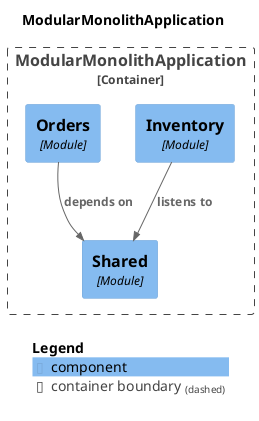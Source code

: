 @startuml
set separator none
title ModularMonolithApplication

top to bottom direction

!include <C4/C4>
!include <C4/C4_Context>
!include <C4/C4_Component>

Container_Boundary("ModularMonolithApplication.ModularMonolithApplication_boundary", "ModularMonolithApplication", $tags="") {
  Component(ModularMonolithApplication.ModularMonolithApplication.Inventory, "Inventory", $techn="Module", $descr="", $tags="", $link="")
  Component(ModularMonolithApplication.ModularMonolithApplication.Orders, "Orders", $techn="Module", $descr="", $tags="", $link="")
  Component(ModularMonolithApplication.ModularMonolithApplication.Shared, "Shared", $techn="Module", $descr="", $tags="", $link="")
}

Rel(ModularMonolithApplication.ModularMonolithApplication.Inventory, ModularMonolithApplication.ModularMonolithApplication.Shared, "listens to", $techn="", $tags="", $link="")
Rel(ModularMonolithApplication.ModularMonolithApplication.Orders, ModularMonolithApplication.ModularMonolithApplication.Shared, "depends on", $techn="", $tags="", $link="")

SHOW_LEGEND(true)
@enduml